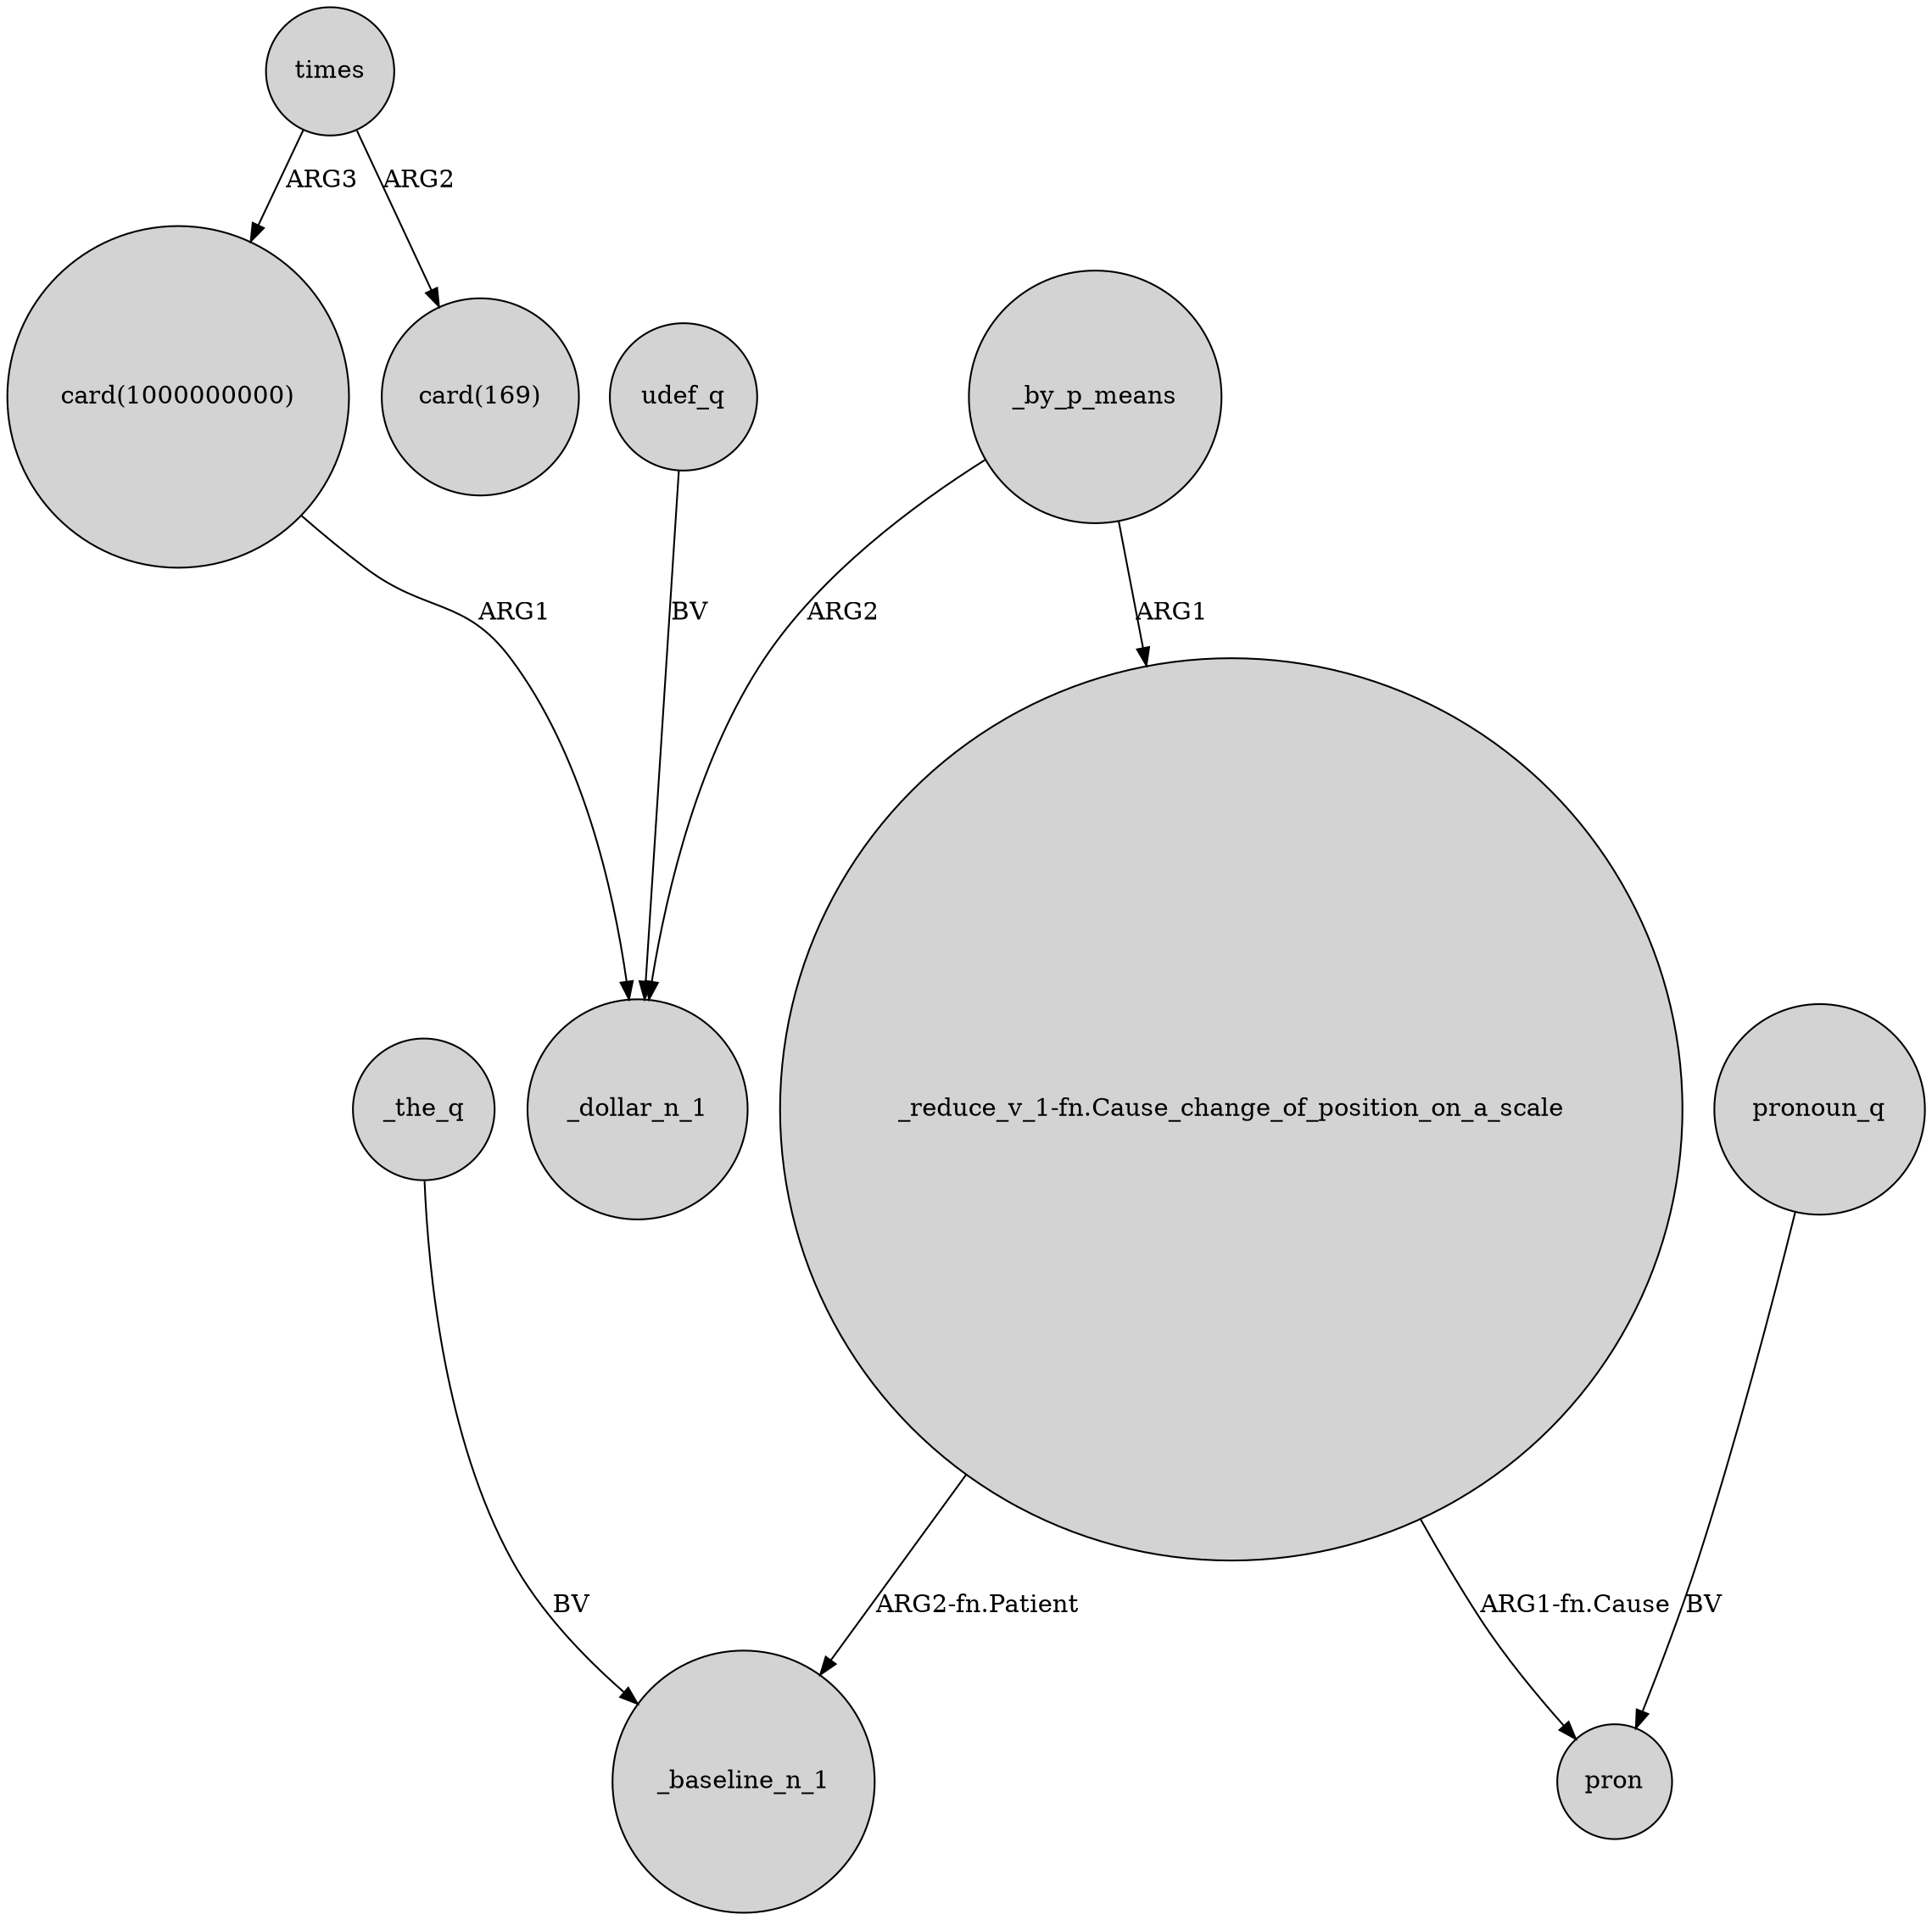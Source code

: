 digraph {
	node [shape=circle style=filled]
	_by_p_means -> _dollar_n_1 [label=ARG2]
	times -> "card(169)" [label=ARG2]
	_the_q -> _baseline_n_1 [label=BV]
	times -> "card(1000000000)" [label=ARG3]
	"_reduce_v_1-fn.Cause_change_of_position_on_a_scale" -> _baseline_n_1 [label="ARG2-fn.Patient"]
	pronoun_q -> pron [label=BV]
	"card(1000000000)" -> _dollar_n_1 [label=ARG1]
	_by_p_means -> "_reduce_v_1-fn.Cause_change_of_position_on_a_scale" [label=ARG1]
	udef_q -> _dollar_n_1 [label=BV]
	"_reduce_v_1-fn.Cause_change_of_position_on_a_scale" -> pron [label="ARG1-fn.Cause"]
}
